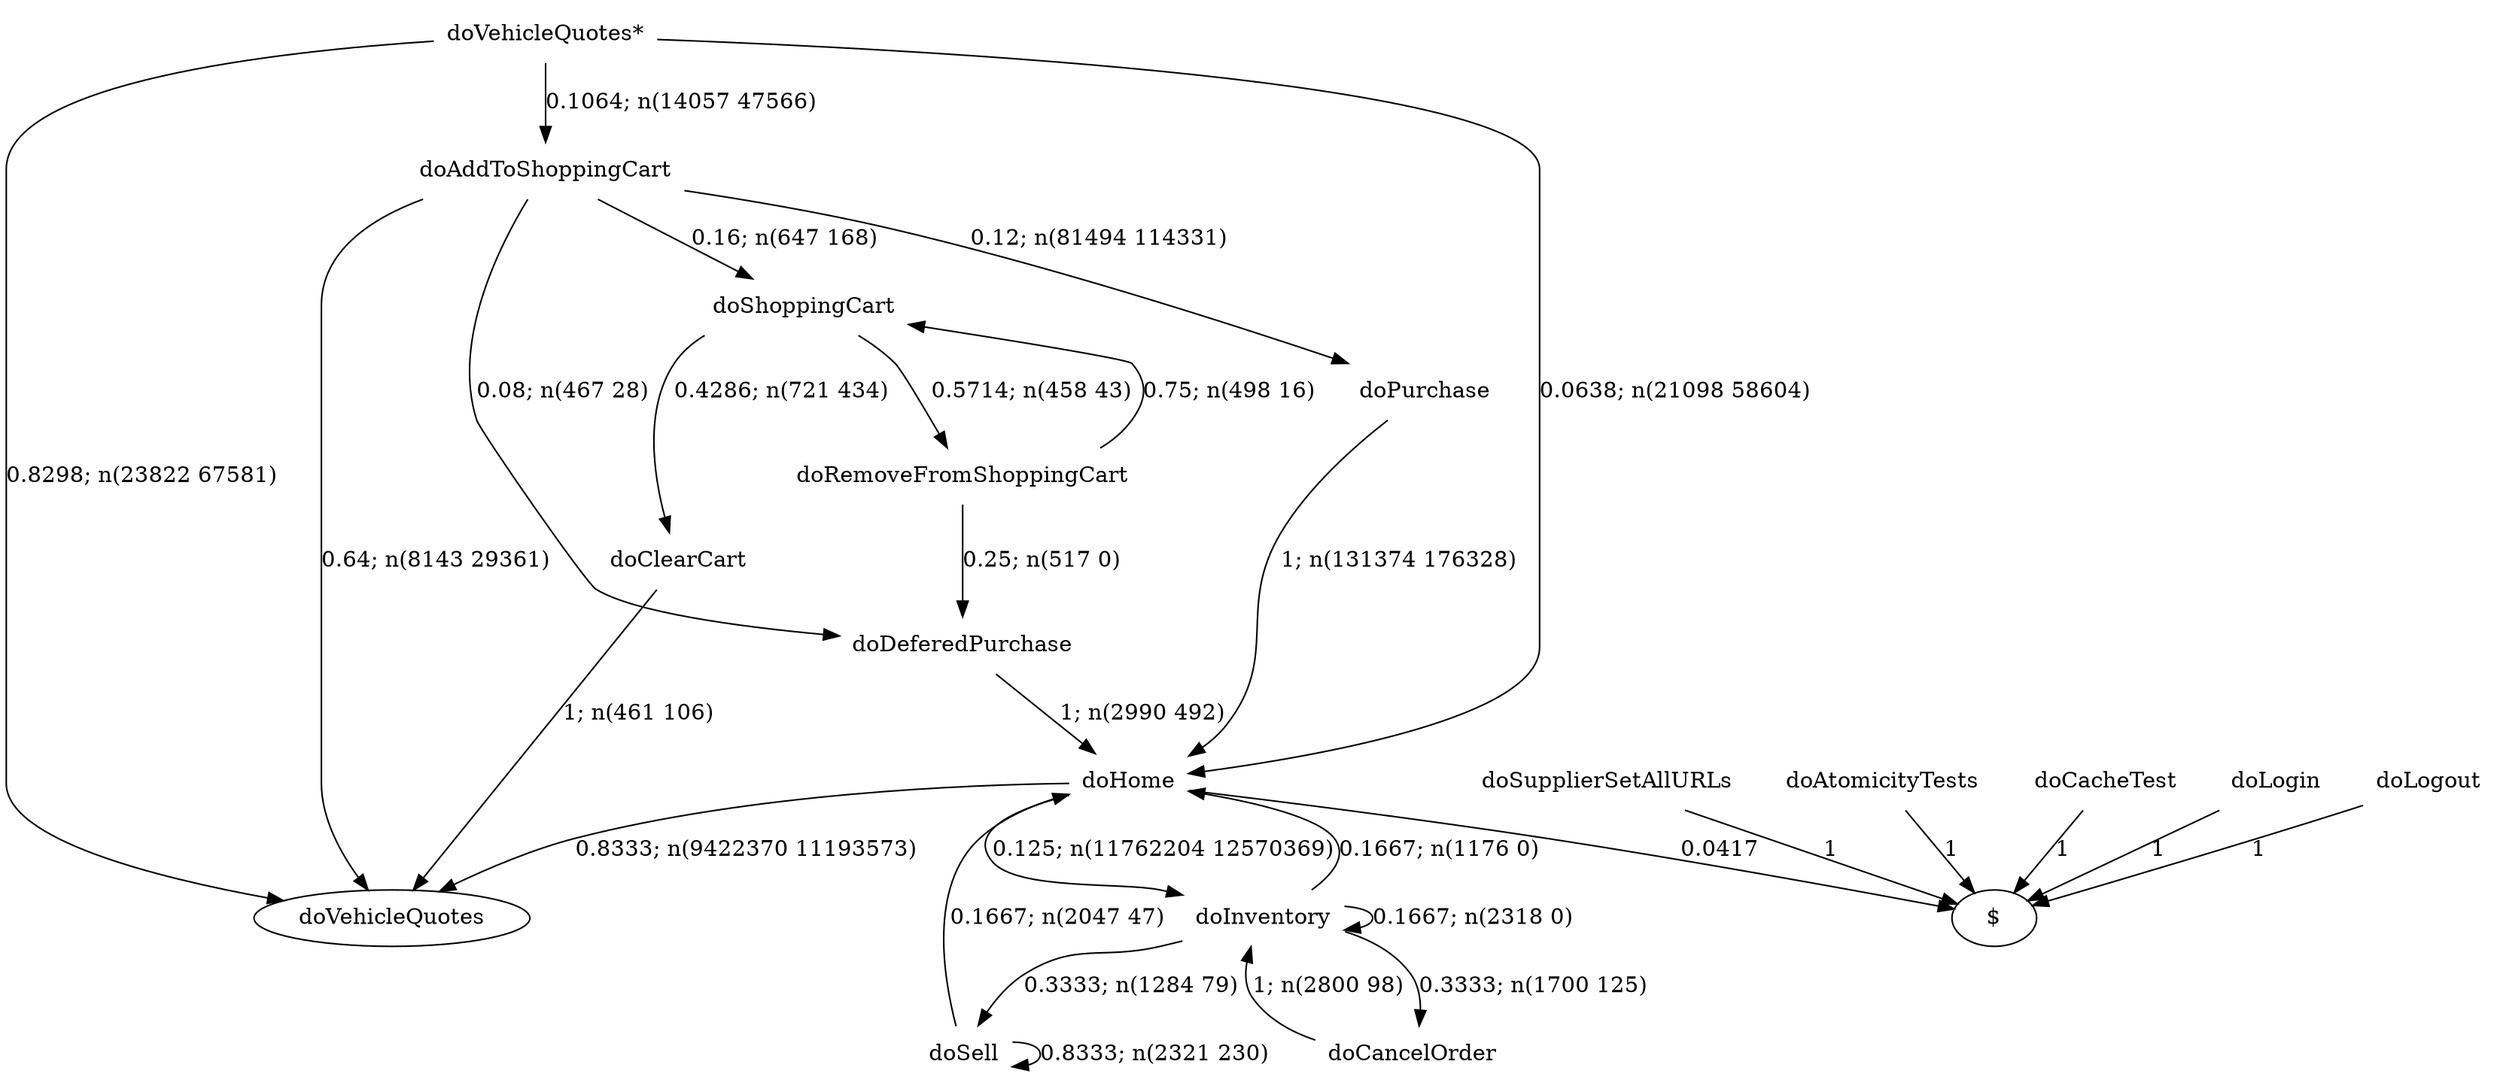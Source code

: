 digraph G {"doVehicleQuotes*" [label="doVehicleQuotes*",shape=none];"doSupplierSetAllURLs" [label="doSupplierSetAllURLs",shape=none];"doAtomicityTests" [label="doAtomicityTests",shape=none];"doCacheTest" [label="doCacheTest",shape=none];"doLogin" [label="doLogin",shape=none];"doAddToShoppingCart" [label="doAddToShoppingCart",shape=none];"doDeferedPurchase" [label="doDeferedPurchase",shape=none];"doHome" [label="doHome",shape=none];"doShoppingCart" [label="doShoppingCart",shape=none];"doClearCart" [label="doClearCart",shape=none];"doPurchase" [label="doPurchase",shape=none];"doInventory" [label="doInventory",shape=none];"doSell" [label="doSell",shape=none];"doLogout" [label="doLogout",shape=none];"doCancelOrder" [label="doCancelOrder",shape=none];"doRemoveFromShoppingCart" [label="doRemoveFromShoppingCart",shape=none];"doVehicleQuotes*"->"doVehicleQuotes" [style=solid,label="0.8298; n(23822 67581)"];"doVehicleQuotes*"->"doAddToShoppingCart" [style=solid,label="0.1064; n(14057 47566)"];"doVehicleQuotes*"->"doHome" [style=solid,label="0.0638; n(21098 58604)"];"doSupplierSetAllURLs"->"$" [style=solid,label="1"];"doAtomicityTests"->"$" [style=solid,label="1"];"doCacheTest"->"$" [style=solid,label="1"];"doLogin"->"$" [style=solid,label="1"];"doAddToShoppingCart"->"doVehicleQuotes" [style=solid,label="0.64; n(8143 29361)"];"doAddToShoppingCart"->"doDeferedPurchase" [style=solid,label="0.08; n(467 28)"];"doAddToShoppingCart"->"doShoppingCart" [style=solid,label="0.16; n(647 168)"];"doAddToShoppingCart"->"doPurchase" [style=solid,label="0.12; n(81494 114331)"];"doDeferedPurchase"->"doHome" [style=solid,label="1; n(2990 492)"];"doHome"->"doVehicleQuotes" [style=solid,label="0.8333; n(9422370 11193573)"];"doHome"->"doInventory" [style=solid,label="0.125; n(11762204 12570369)"];"doHome"->"$" [style=solid,label="0.0417"];"doShoppingCart"->"doClearCart" [style=solid,label="0.4286; n(721 434)"];"doShoppingCart"->"doRemoveFromShoppingCart" [style=solid,label="0.5714; n(458 43)"];"doClearCart"->"doVehicleQuotes" [style=solid,label="1; n(461 106)"];"doPurchase"->"doHome" [style=solid,label="1; n(131374 176328)"];"doInventory"->"doHome" [style=solid,label="0.1667; n(1176 0)"];"doInventory"->"doInventory" [style=solid,label="0.1667; n(2318 0)"];"doInventory"->"doSell" [style=solid,label="0.3333; n(1284 79)"];"doInventory"->"doCancelOrder" [style=solid,label="0.3333; n(1700 125)"];"doSell"->"doHome" [style=solid,label="0.1667; n(2047 47)"];"doSell"->"doSell" [style=solid,label="0.8333; n(2321 230)"];"doLogout"->"$" [style=solid,label="1"];"doCancelOrder"->"doInventory" [style=solid,label="1; n(2800 98)"];"doRemoveFromShoppingCart"->"doDeferedPurchase" [style=solid,label="0.25; n(517 0)"];"doRemoveFromShoppingCart"->"doShoppingCart" [style=solid,label="0.75; n(498 16)"];}
